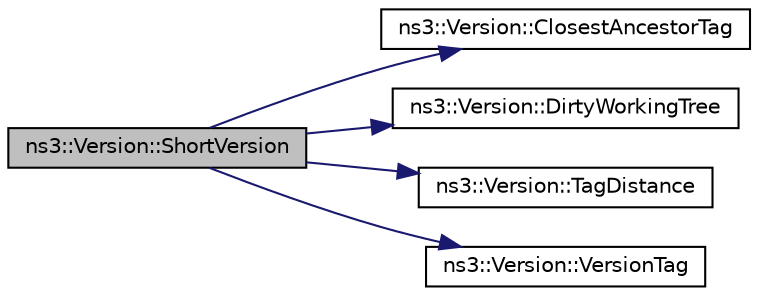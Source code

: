 digraph "ns3::Version::ShortVersion"
{
 // LATEX_PDF_SIZE
  edge [fontname="Helvetica",fontsize="10",labelfontname="Helvetica",labelfontsize="10"];
  node [fontname="Helvetica",fontsize="10",shape=record];
  rankdir="LR";
  Node1 [label="ns3::Version::ShortVersion",height=0.2,width=0.4,color="black", fillcolor="grey75", style="filled", fontcolor="black",tooltip="Constructs a string containing the ns-3 major and minor version components, and indication of additio..."];
  Node1 -> Node2 [color="midnightblue",fontsize="10",style="solid",fontname="Helvetica"];
  Node2 [label="ns3::Version::ClosestAncestorTag",height=0.2,width=0.4,color="black", fillcolor="white", style="filled",URL="$classns3_1_1_version.html#a8b477000b39ded8e28c4620fdc630870",tooltip="Returns the closest tag that is attached to a commit that is an ancestor of the current branch head."];
  Node1 -> Node3 [color="midnightblue",fontsize="10",style="solid",fontname="Helvetica"];
  Node3 [label="ns3::Version::DirtyWorkingTree",height=0.2,width=0.4,color="black", fillcolor="white", style="filled",URL="$classns3_1_1_version.html#a1cbf591d89d5d733586209f38dfeb53e",tooltip="Indicates whether there were uncommitted changes during the build."];
  Node1 -> Node4 [color="midnightblue",fontsize="10",style="solid",fontname="Helvetica"];
  Node4 [label="ns3::Version::TagDistance",height=0.2,width=0.4,color="black", fillcolor="white", style="filled",URL="$classns3_1_1_version.html#ad59aef4d060408d1e83f8d36bd108963",tooltip="The number of commits between the current commit and the tag returned by ClosestAncestorTag()."];
  Node1 -> Node5 [color="midnightblue",fontsize="10",style="solid",fontname="Helvetica"];
  Node5 [label="ns3::Version::VersionTag",height=0.2,width=0.4,color="black", fillcolor="white", style="filled",URL="$classns3_1_1_version.html#a4366ba4efce40f3a0394989ec7c58396",tooltip="Returns the ns-3 version tag of the closest ancestor commit."];
}

